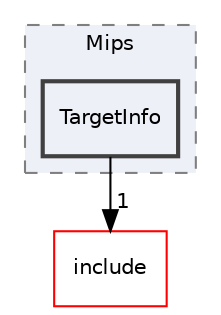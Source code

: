 digraph "lib/Target/Mips/TargetInfo"
{
 // LATEX_PDF_SIZE
  bgcolor="transparent";
  edge [fontname="Helvetica",fontsize="10",labelfontname="Helvetica",labelfontsize="10"];
  node [fontname="Helvetica",fontsize="10",shape="box"];
  compound=true
  subgraph clusterdir_ade3e9027c4a59e8bb8d540eb1bd7c25 {
    graph [ bgcolor="#edf0f7", pencolor="grey50", style="filled,dashed,", label="Mips", fontname="Helvetica", fontsize="10", URL="dir_ade3e9027c4a59e8bb8d540eb1bd7c25.html"]
  dir_f3dbcc5927085a619dae30a12ee3e3cb [label="TargetInfo", style="filled,bold,", fillcolor="#edf0f7", color="grey25", URL="dir_f3dbcc5927085a619dae30a12ee3e3cb.html"];
  }
  dir_d44c64559bbebec7f509842c48db8b23 [label="include", style="", fillcolor="#edf0f7", color="red", URL="dir_d44c64559bbebec7f509842c48db8b23.html"];
  dir_f3dbcc5927085a619dae30a12ee3e3cb->dir_d44c64559bbebec7f509842c48db8b23 [headlabel="1", labeldistance=1.5 headhref="dir_000202_000082.html"];
}
